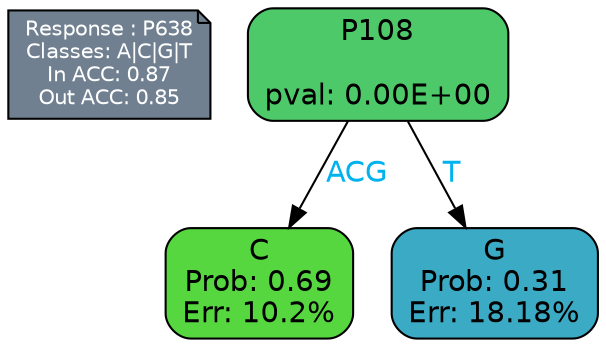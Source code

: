 digraph Tree {
node [shape=box, style="filled, rounded", color="black", fontname=helvetica] ;
graph [ranksep=equally, splines=polylines, bgcolor=transparent, dpi=600] ;
edge [fontname=helvetica] ;
LEGEND [label="Response : P638
Classes: A|C|G|T
In ACC: 0.87
Out ACC: 0.85
",shape=note,align=left,style=filled,fillcolor="slategray",fontcolor="white",fontsize=10];1 [label="P108

pval: 0.00E+00", fillcolor="#4ec969"] ;
2 [label="C
Prob: 0.69
Err: 10.2%", fillcolor="#56d740"] ;
3 [label="G
Prob: 0.31
Err: 18.18%", fillcolor="#3baac5"] ;
1 -> 2 [label="ACG",fontcolor=deepskyblue2] ;
1 -> 3 [label="T",fontcolor=deepskyblue2] ;
{rank = same; 2;3;}{rank = same; LEGEND;1;}}